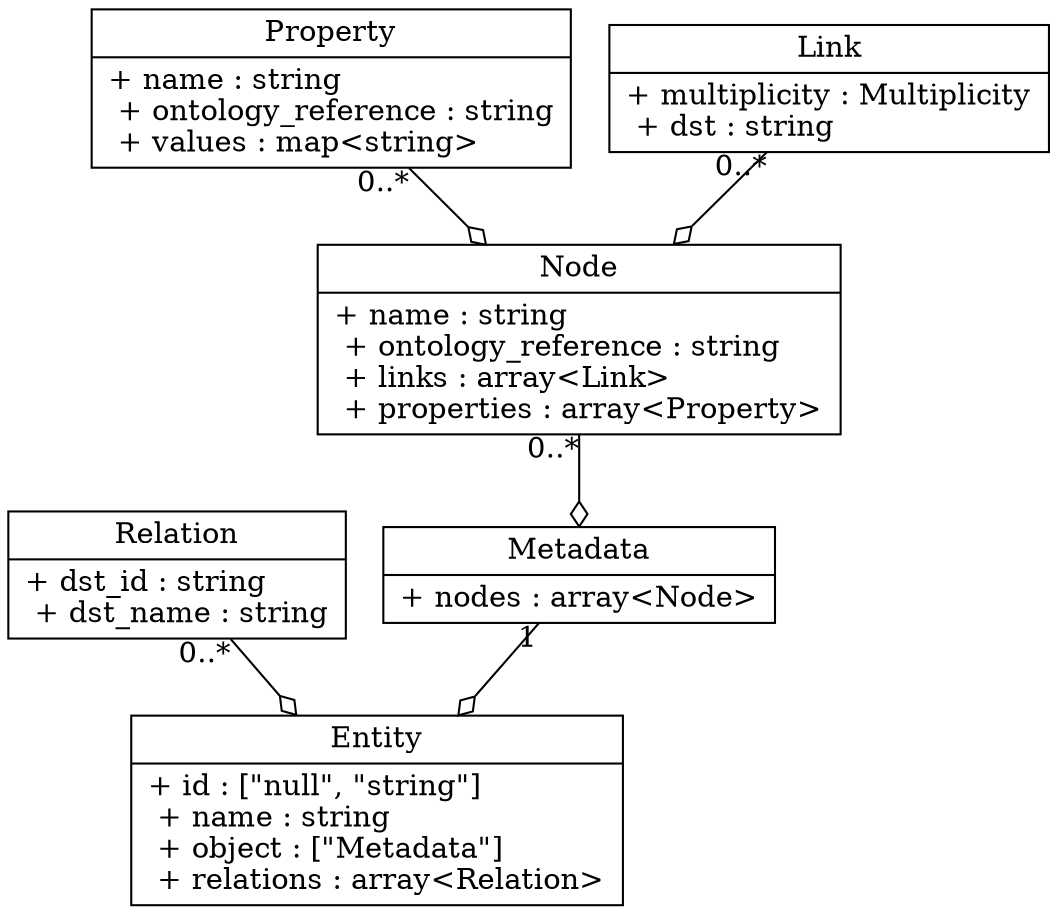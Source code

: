 digraph G {
  node [
    shape = "record"
  ]

  Relation [
    label = "{Relation|
      + dst_id : string\l
      + dst_name : string\l}"
  ]

  Property [
    label = "{Property|
      + name : string\l
      + ontology_reference : string\l
      + values : map\<string\>\l}"
  ]

  Link [
    label = "{Link|
      + multiplicity : Multiplicity\l
      + dst : string\l}"
  ]

  "Node" [
    label = "{Node|
      + name : string\l
      + ontology_reference : string\l
      + links : array\<Link\>\l
      + properties : array\<Property\>}"
  ]

  Metadata [
    label = "{Metadata|
      + nodes : array\<Node\>}"
  ]

  Entity [
    label = "{Entity|
      + id : [\"null\", \"string\"]\l
      + name : string\l
      + object : [\"Metadata\"]\l
      + relations : array\<Relation\>}"
  ]

  Property -> "Node"[taillabel = "0..*",arrowhead = "odiamond"]
  Link -> "Node"[taillabel = "0..*",arrowhead = "odiamond"]
  "Node" -> Metadata[taillabel = "0..*",arrowhead = "odiamond"]
  Metadata -> Entity[taillabel = "1",arrowhead = "odiamond"]
  Relation -> Entity[taillabel = "0..*",arrowhead = "odiamond"]
}
